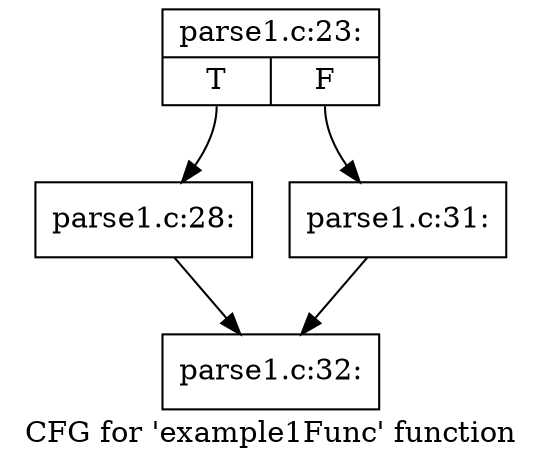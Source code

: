 digraph "CFG for 'example1Func' function" {
	label="CFG for 'example1Func' function";

	Node0x4bede80 [shape=record,label="{parse1.c:23:|{<s0>T|<s1>F}}"];
	Node0x4bede80:s0 -> Node0x4bf4990;
	Node0x4bede80:s1 -> Node0x4bf49e0;
	Node0x4bf4990 [shape=record,label="{parse1.c:28:}"];
	Node0x4bf4990 -> Node0x4bed790;
	Node0x4bf49e0 [shape=record,label="{parse1.c:31:}"];
	Node0x4bf49e0 -> Node0x4bed790;
	Node0x4bed790 [shape=record,label="{parse1.c:32:}"];
}
